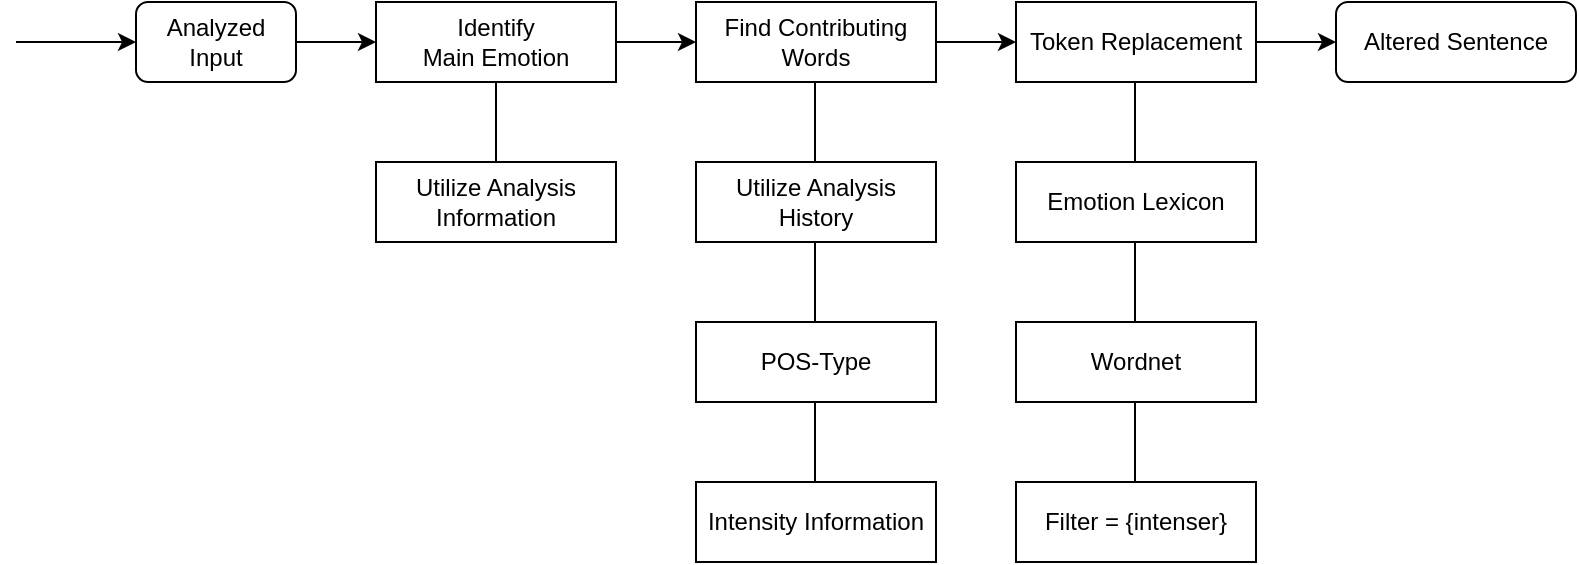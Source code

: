 <mxfile version="13.1.1" type="device"><diagram id="VoIS-5Vr2-mZlyoqRhCM" name="Page-1"><mxGraphModel dx="2062" dy="1106" grid="1" gridSize="10" guides="1" tooltips="1" connect="1" arrows="1" fold="1" page="1" pageScale="1" pageWidth="850" pageHeight="1100" math="0" shadow="0"><root><mxCell id="0"/><mxCell id="1" parent="0"/><mxCell id="wCFYYpWDcuEu7LXJ0fTA-23" style="edgeStyle=orthogonalEdgeStyle;rounded=0;orthogonalLoop=1;jettySize=auto;html=1;exitX=1;exitY=0.5;exitDx=0;exitDy=0;entryX=0;entryY=0.5;entryDx=0;entryDy=0;" parent="1" source="wCFYYpWDcuEu7LXJ0fTA-1" target="wCFYYpWDcuEu7LXJ0fTA-2" edge="1"><mxGeometry relative="1" as="geometry"/></mxCell><mxCell id="wCFYYpWDcuEu7LXJ0fTA-1" value="Analyzed Input" style="rounded=1;whiteSpace=wrap;html=1;" parent="1" vertex="1"><mxGeometry x="80" y="320" width="80" height="40" as="geometry"/></mxCell><mxCell id="wCFYYpWDcuEu7LXJ0fTA-25" style="edgeStyle=orthogonalEdgeStyle;rounded=0;orthogonalLoop=1;jettySize=auto;html=1;exitX=1;exitY=0.5;exitDx=0;exitDy=0;entryX=0;entryY=0.5;entryDx=0;entryDy=0;" parent="1" source="wCFYYpWDcuEu7LXJ0fTA-2" target="wCFYYpWDcuEu7LXJ0fTA-6" edge="1"><mxGeometry relative="1" as="geometry"/></mxCell><mxCell id="wCFYYpWDcuEu7LXJ0fTA-2" value="Identify&lt;br&gt;Main Emotion" style="rounded=0;whiteSpace=wrap;html=1;" parent="1" vertex="1"><mxGeometry x="200" y="320" width="120" height="40" as="geometry"/></mxCell><mxCell id="wCFYYpWDcuEu7LXJ0fTA-3" value="Utilize Analysis Information" style="rounded=0;whiteSpace=wrap;html=1;" parent="1" vertex="1"><mxGeometry x="200" y="400" width="120" height="40" as="geometry"/></mxCell><mxCell id="wCFYYpWDcuEu7LXJ0fTA-27" style="edgeStyle=orthogonalEdgeStyle;rounded=0;orthogonalLoop=1;jettySize=auto;html=1;exitX=1;exitY=0.5;exitDx=0;exitDy=0;entryX=0;entryY=0.5;entryDx=0;entryDy=0;" parent="1" source="wCFYYpWDcuEu7LXJ0fTA-6" target="wCFYYpWDcuEu7LXJ0fTA-10" edge="1"><mxGeometry relative="1" as="geometry"/></mxCell><mxCell id="wCFYYpWDcuEu7LXJ0fTA-6" value="Find Contributing Words" style="rounded=0;whiteSpace=wrap;html=1;" parent="1" vertex="1"><mxGeometry x="360" y="320" width="120" height="40" as="geometry"/></mxCell><mxCell id="wCFYYpWDcuEu7LXJ0fTA-7" value="Utilize Analysis History" style="rounded=0;whiteSpace=wrap;html=1;" parent="1" vertex="1"><mxGeometry x="360" y="400" width="120" height="40" as="geometry"/></mxCell><mxCell id="wCFYYpWDcuEu7LXJ0fTA-8" value="POS-Type" style="rounded=0;whiteSpace=wrap;html=1;" parent="1" vertex="1"><mxGeometry x="360" y="480" width="120" height="40" as="geometry"/></mxCell><mxCell id="wCFYYpWDcuEu7LXJ0fTA-9" value="Intensity Information" style="rounded=0;whiteSpace=wrap;html=1;" parent="1" vertex="1"><mxGeometry x="360" y="560" width="120" height="40" as="geometry"/></mxCell><mxCell id="wCFYYpWDcuEu7LXJ0fTA-28" style="edgeStyle=orthogonalEdgeStyle;rounded=0;orthogonalLoop=1;jettySize=auto;html=1;exitX=1;exitY=0.5;exitDx=0;exitDy=0;entryX=0;entryY=0.5;entryDx=0;entryDy=0;" parent="1" source="wCFYYpWDcuEu7LXJ0fTA-10" target="wCFYYpWDcuEu7LXJ0fTA-16" edge="1"><mxGeometry relative="1" as="geometry"/></mxCell><mxCell id="wCFYYpWDcuEu7LXJ0fTA-10" value="Token Replacement" style="rounded=0;whiteSpace=wrap;html=1;" parent="1" vertex="1"><mxGeometry x="520" y="320" width="120" height="40" as="geometry"/></mxCell><mxCell id="wCFYYpWDcuEu7LXJ0fTA-11" value="Emotion Lexicon" style="rounded=0;whiteSpace=wrap;html=1;" parent="1" vertex="1"><mxGeometry x="520" y="400" width="120" height="40" as="geometry"/></mxCell><mxCell id="wCFYYpWDcuEu7LXJ0fTA-12" value="Wordnet" style="rounded=0;whiteSpace=wrap;html=1;" parent="1" vertex="1"><mxGeometry x="520" y="480" width="120" height="40" as="geometry"/></mxCell><mxCell id="wCFYYpWDcuEu7LXJ0fTA-13" value="Filter = {intenser}" style="rounded=0;whiteSpace=wrap;html=1;" parent="1" vertex="1"><mxGeometry x="520" y="560" width="120" height="40" as="geometry"/></mxCell><mxCell id="wCFYYpWDcuEu7LXJ0fTA-16" value="Altered Sentence" style="rounded=1;whiteSpace=wrap;html=1;" parent="1" vertex="1"><mxGeometry x="680" y="320" width="120" height="40" as="geometry"/></mxCell><mxCell id="wCFYYpWDcuEu7LXJ0fTA-22" value="" style="endArrow=classic;html=1;entryX=0;entryY=0.5;entryDx=0;entryDy=0;" parent="1" target="wCFYYpWDcuEu7LXJ0fTA-1" edge="1"><mxGeometry width="50" height="50" relative="1" as="geometry"><mxPoint x="20" y="340" as="sourcePoint"/><mxPoint x="450" y="560" as="targetPoint"/></mxGeometry></mxCell><mxCell id="wCFYYpWDcuEu7LXJ0fTA-29" value="" style="endArrow=none;html=1;entryX=0.5;entryY=1;entryDx=0;entryDy=0;exitX=0.5;exitY=0;exitDx=0;exitDy=0;" parent="1" source="wCFYYpWDcuEu7LXJ0fTA-3" target="wCFYYpWDcuEu7LXJ0fTA-2" edge="1"><mxGeometry width="50" height="50" relative="1" as="geometry"><mxPoint x="400" y="610" as="sourcePoint"/><mxPoint x="450" y="560" as="targetPoint"/></mxGeometry></mxCell><mxCell id="wCFYYpWDcuEu7LXJ0fTA-31" value="" style="endArrow=none;html=1;entryX=0.5;entryY=1;entryDx=0;entryDy=0;exitX=0.5;exitY=0;exitDx=0;exitDy=0;" parent="1" edge="1"><mxGeometry width="50" height="50" relative="1" as="geometry"><mxPoint x="419.5" y="400" as="sourcePoint"/><mxPoint x="419.5" y="360" as="targetPoint"/></mxGeometry></mxCell><mxCell id="wCFYYpWDcuEu7LXJ0fTA-32" value="" style="endArrow=none;html=1;entryX=0.5;entryY=1;entryDx=0;entryDy=0;exitX=0.5;exitY=0;exitDx=0;exitDy=0;" parent="1" edge="1"><mxGeometry width="50" height="50" relative="1" as="geometry"><mxPoint x="419.5" y="480" as="sourcePoint"/><mxPoint x="419.5" y="440" as="targetPoint"/></mxGeometry></mxCell><mxCell id="wCFYYpWDcuEu7LXJ0fTA-34" value="" style="endArrow=none;html=1;entryX=0.5;entryY=1;entryDx=0;entryDy=0;exitX=0.5;exitY=0;exitDx=0;exitDy=0;" parent="1" edge="1"><mxGeometry width="50" height="50" relative="1" as="geometry"><mxPoint x="579.5" y="560" as="sourcePoint"/><mxPoint x="579.5" y="520" as="targetPoint"/></mxGeometry></mxCell><mxCell id="wCFYYpWDcuEu7LXJ0fTA-35" value="" style="endArrow=none;html=1;entryX=0.5;entryY=1;entryDx=0;entryDy=0;exitX=0.5;exitY=0;exitDx=0;exitDy=0;" parent="1" edge="1"><mxGeometry width="50" height="50" relative="1" as="geometry"><mxPoint x="579.5" y="480" as="sourcePoint"/><mxPoint x="579.5" y="440" as="targetPoint"/></mxGeometry></mxCell><mxCell id="wCFYYpWDcuEu7LXJ0fTA-36" value="" style="endArrow=none;html=1;entryX=0.5;entryY=1;entryDx=0;entryDy=0;exitX=0.5;exitY=0;exitDx=0;exitDy=0;" parent="1" edge="1"><mxGeometry width="50" height="50" relative="1" as="geometry"><mxPoint x="579.5" y="400" as="sourcePoint"/><mxPoint x="579.5" y="360" as="targetPoint"/></mxGeometry></mxCell><mxCell id="wCFYYpWDcuEu7LXJ0fTA-39" value="" style="endArrow=none;html=1;entryX=0.5;entryY=1;entryDx=0;entryDy=0;exitX=0.5;exitY=0;exitDx=0;exitDy=0;" parent="1" edge="1"><mxGeometry width="50" height="50" relative="1" as="geometry"><mxPoint x="419.5" y="560" as="sourcePoint"/><mxPoint x="419.5" y="520" as="targetPoint"/></mxGeometry></mxCell></root></mxGraphModel></diagram></mxfile>